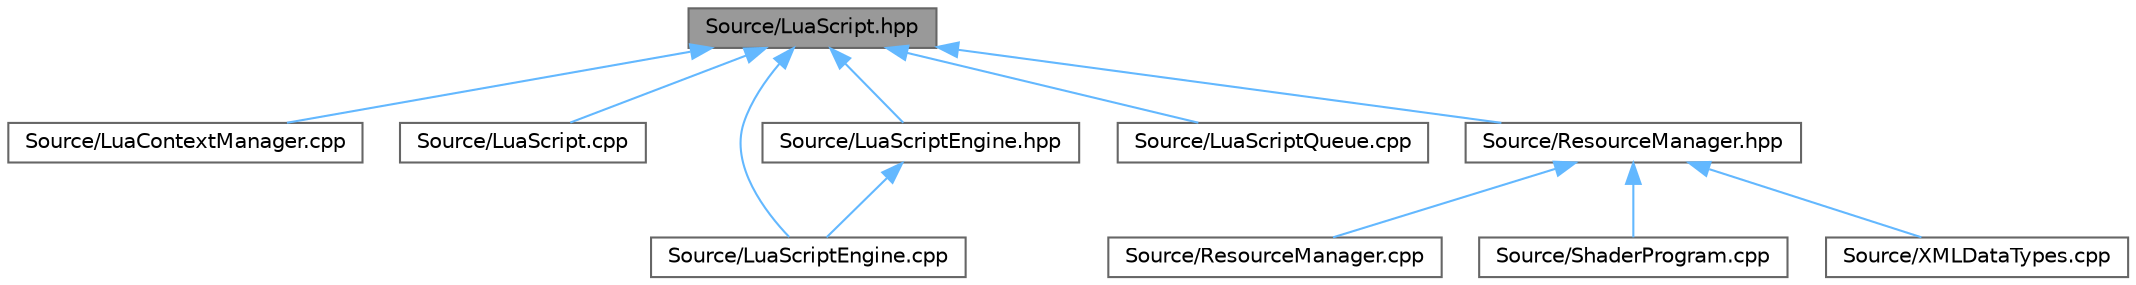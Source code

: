 digraph "Source/LuaScript.hpp"
{
 // INTERACTIVE_SVG=YES
 // LATEX_PDF_SIZE
  bgcolor="transparent";
  edge [fontname=Helvetica,fontsize=10,labelfontname=Helvetica,labelfontsize=10];
  node [fontname=Helvetica,fontsize=10,shape=box,height=0.2,width=0.4];
  Node1 [label="Source/LuaScript.hpp",height=0.2,width=0.4,color="gray40", fillcolor="grey60", style="filled", fontcolor="black",tooltip="This is the basic Lua script wrapper - it is what the end-user will create and add to the queue...."];
  Node1 -> Node2 [dir="back",color="steelblue1",style="solid"];
  Node2 [label="Source/LuaContextManager.cpp",height=0.2,width=0.4,color="grey40", fillcolor="white", style="filled",URL="$_lua_context_manager_8cpp.html",tooltip=" "];
  Node1 -> Node3 [dir="back",color="steelblue1",style="solid"];
  Node3 [label="Source/LuaScript.cpp",height=0.2,width=0.4,color="grey40", fillcolor="white", style="filled",URL="$_lua_script_8cpp.html",tooltip=" "];
  Node1 -> Node4 [dir="back",color="steelblue1",style="solid"];
  Node4 [label="Source/LuaScriptEngine.cpp",height=0.2,width=0.4,color="grey40", fillcolor="white", style="filled",URL="$_lua_script_engine_8cpp.html",tooltip=" "];
  Node1 -> Node5 [dir="back",color="steelblue1",style="solid"];
  Node5 [label="Source/LuaScriptEngine.hpp",height=0.2,width=0.4,color="grey40", fillcolor="white", style="filled",URL="$_lua_script_engine_8hpp.html",tooltip="This is the class which actually processes all of the scripts in the script queue,..."];
  Node5 -> Node4 [dir="back",color="steelblue1",style="solid"];
  Node1 -> Node6 [dir="back",color="steelblue1",style="solid"];
  Node6 [label="Source/LuaScriptQueue.cpp",height=0.2,width=0.4,color="grey40", fillcolor="white", style="filled",URL="$_lua_script_queue_8cpp.html",tooltip=" "];
  Node1 -> Node7 [dir="back",color="steelblue1",style="solid"];
  Node7 [label="Source/ResourceManager.hpp",height=0.2,width=0.4,color="grey40", fillcolor="white", style="filled",URL="$_resource_manager_8hpp.html",tooltip=" "];
  Node7 -> Node8 [dir="back",color="steelblue1",style="solid"];
  Node8 [label="Source/ResourceManager.cpp",height=0.2,width=0.4,color="grey40", fillcolor="white", style="filled",URL="$_resource_manager_8cpp.html",tooltip=" "];
  Node7 -> Node9 [dir="back",color="steelblue1",style="solid"];
  Node9 [label="Source/ShaderProgram.cpp",height=0.2,width=0.4,color="grey40", fillcolor="white", style="filled",URL="$_shader_program_8cpp.html",tooltip=" "];
  Node7 -> Node10 [dir="back",color="steelblue1",style="solid"];
  Node10 [label="Source/XMLDataTypes.cpp",height=0.2,width=0.4,color="grey40", fillcolor="white", style="filled",URL="$_x_m_l_data_types_8cpp.html",tooltip=" "];
}
